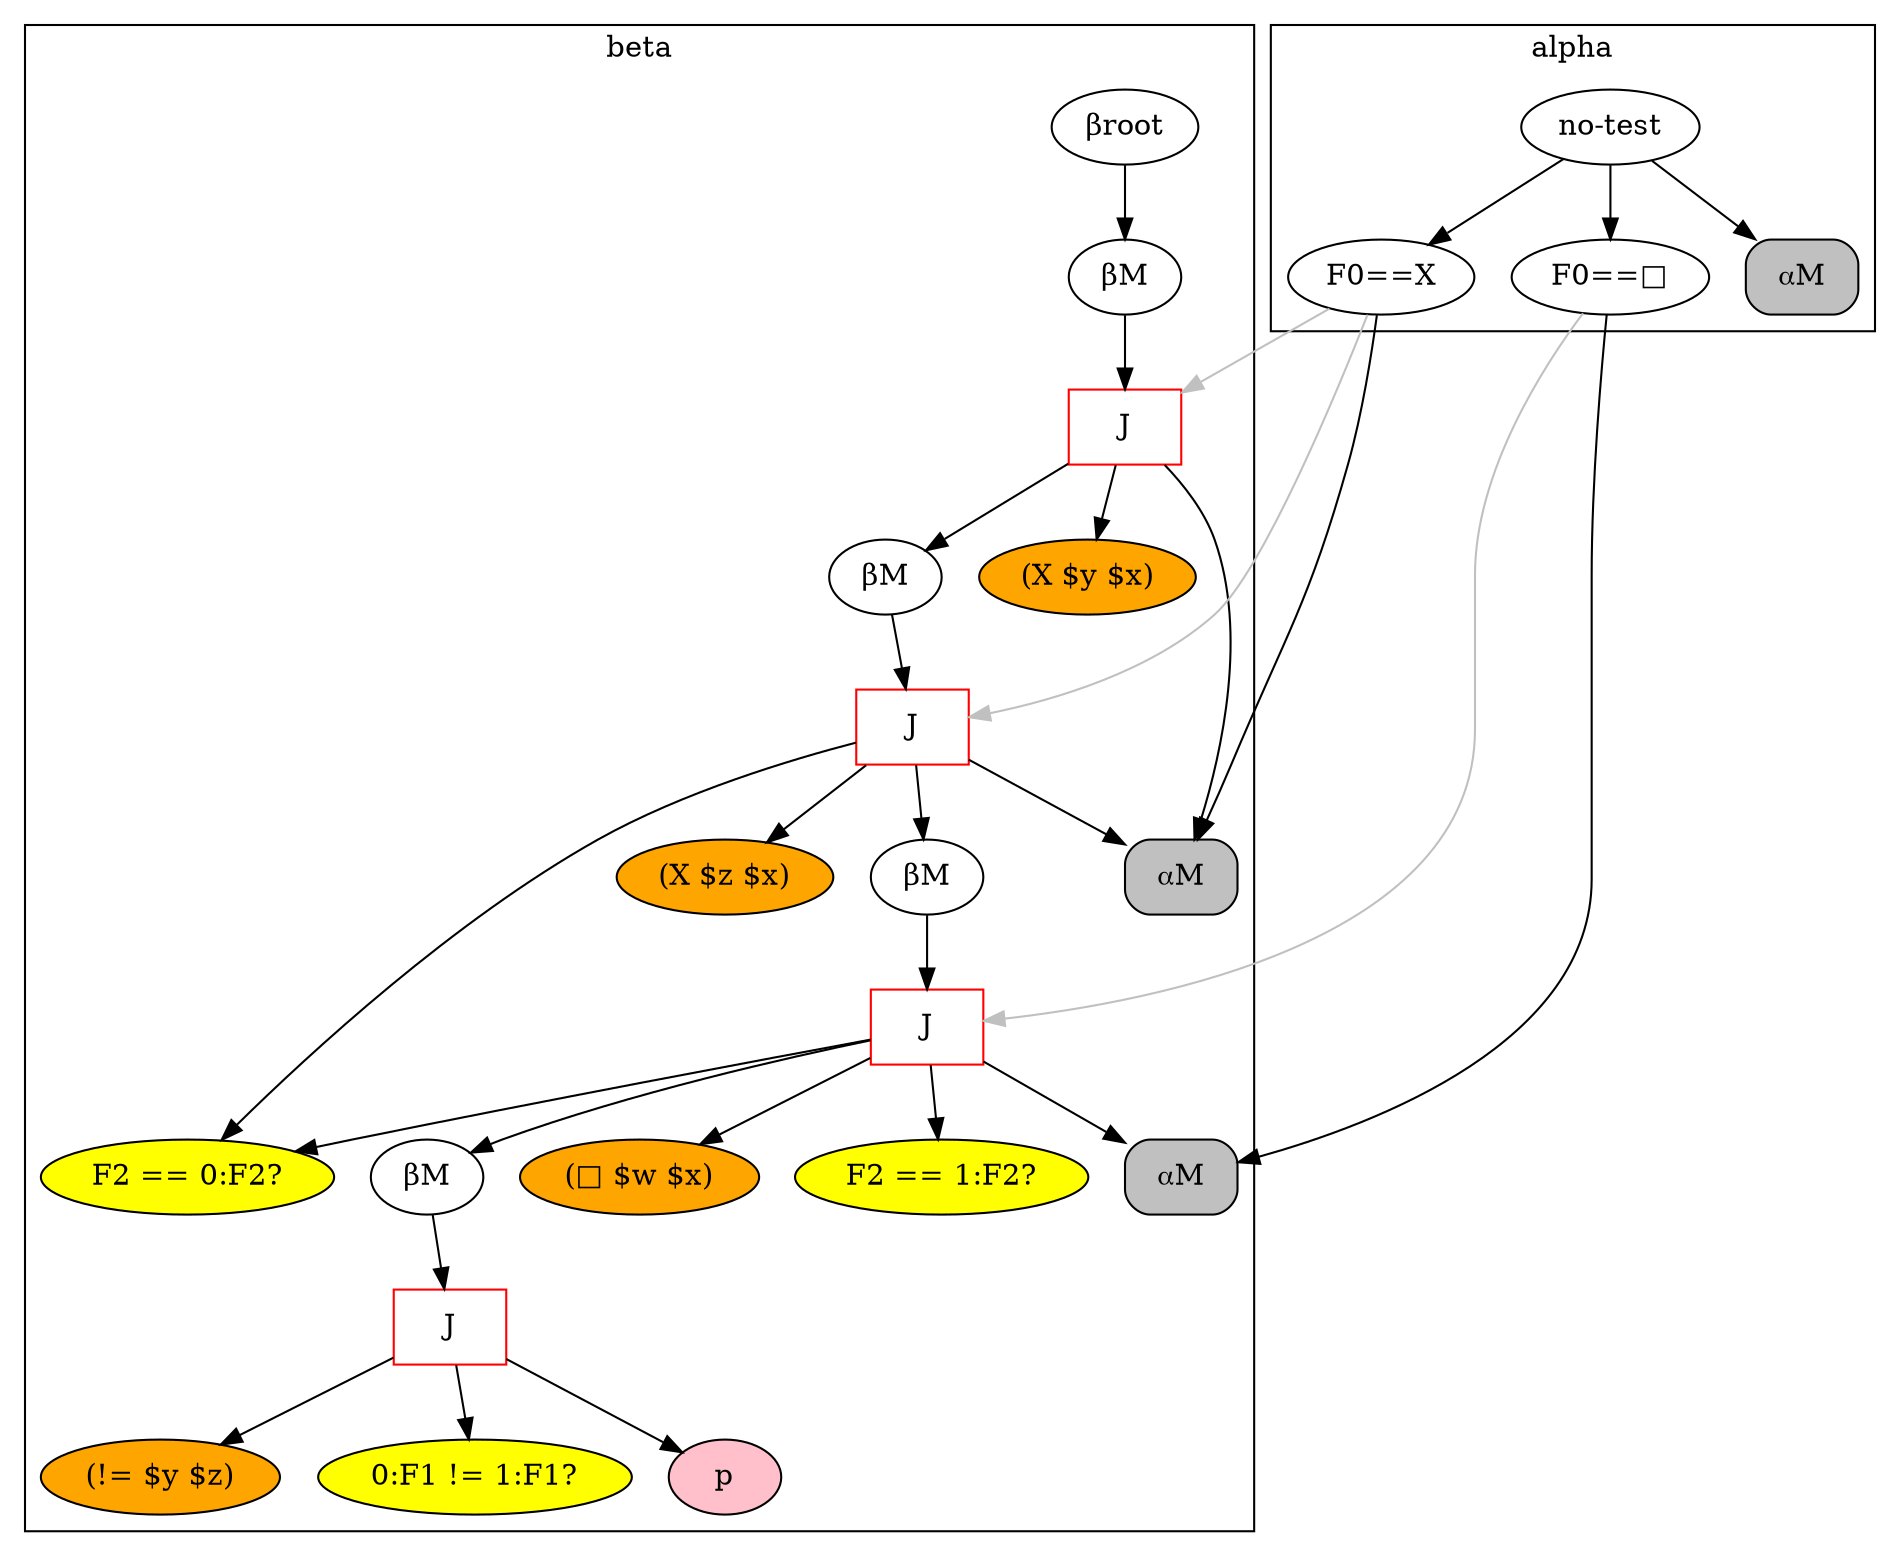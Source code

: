digraph {
	subgraph cluster_1 {
	label = beta
	"BetaNode 0x7f74b3a0a748" [label="βroot"];
	"BetaNode 0x7f74b3a0a748" -> "BetaMemory 0x7f74b3a07cf8";
	"BetaMemory 0x7f74b3a07cf8" [label="βM"];
	"BetaMemory 0x7f74b3a07cf8" -> "JoinNode 0x7f74b3a07dd8";
	"JoinNode 0x7f74b3a07dd8" [shape=box,color=red,label="J"];
	"JoinNode 0x7f74b3a07dd8" -> "⍺M:<rete.alpha.AlphaMemory object at 0x7f74b3a07da0>"
	"(X $y $x)" [style=filled,fillcolor=orange];
	"JoinNode 0x7f74b3a07dd8" -> "(X $y $x)"
	"JoinNode 0x7f74b3a07dd8" -> "BetaMemory 0x7f74b3a07e10";
	"BetaMemory 0x7f74b3a07e10" [label="βM"];
	"BetaMemory 0x7f74b3a07e10" -> "JoinNode 0x7f74b3a07e48";
	"JoinNode 0x7f74b3a07e48" [shape=box,color=red,label="J"];
	"JoinNode 0x7f74b3a07e48" -> "⍺M:<rete.alpha.AlphaMemory object at 0x7f74b3a07da0>"
	"(X $z $x)" [style=filled,fillcolor=orange];
	"JoinNode 0x7f74b3a07e48" -> "(X $z $x)"
	"F2 == 0:F2?" [style=filled,fillcolor=yellow];
	"JoinNode 0x7f74b3a07e48" -> "F2 == 0:F2?"
	"JoinNode 0x7f74b3a07e48" -> "BetaMemory 0x7f74b3a07e80";
	"BetaMemory 0x7f74b3a07e80" [label="βM"];
	"BetaMemory 0x7f74b3a07e80" -> "JoinNode 0x7f74b3a07fd0";
	"JoinNode 0x7f74b3a07fd0" [shape=box,color=red,label="J"];
	"JoinNode 0x7f74b3a07fd0" -> "⍺M:<rete.alpha.AlphaMemory object at 0x7f74b3a07f28>"
	"(□ $w $x)" [style=filled,fillcolor=orange];
	"JoinNode 0x7f74b3a07fd0" -> "(□ $w $x)"
	"F2 == 0:F2?" [style=filled,fillcolor=yellow];
	"JoinNode 0x7f74b3a07fd0" -> "F2 == 0:F2?"
	"F2 == 1:F2?" [style=filled,fillcolor=yellow];
	"JoinNode 0x7f74b3a07fd0" -> "F2 == 1:F2?"
	"JoinNode 0x7f74b3a07fd0" -> "BetaMemory 0x7f74b3a16048";
	"BetaMemory 0x7f74b3a16048" [label="βM"];
	"BetaMemory 0x7f74b3a16048" -> "JoinNode 0x7f74b3a16080";
	"JoinNode 0x7f74b3a16080" [shape=box,color=red,label="J"];
	"(!= $y $z)" [style=filled,fillcolor=orange];
	"JoinNode 0x7f74b3a16080" -> "(!= $y $z)"
	"0:F1 != 1:F1?" [style=filled,fillcolor=yellow];
	"JoinNode 0x7f74b3a16080" -> "0:F1 != 1:F1?"
	"JoinNode 0x7f74b3a16080" -> "PNode 0x7f74b3a07cc0";
	"PNode 0x7f74b3a07cc0" [style=filled,fillcolor=pink,label="p"];
	}
	subgraph cluster_0 {
	label = alpha
	"no-test" -> "F0==X";
	"F0==X" -> "⍺M:<rete.alpha.AlphaMemory object at 0x7f74b3a07da0>";
	"⍺M:<rete.alpha.AlphaMemory object at 0x7f74b3a07da0>" [shape=box, style="rounded,filled", label="⍺M", fillcolor=gray];
	"no-test" -> "F0==□";
	"F0==□" -> "⍺M:<rete.alpha.AlphaMemory object at 0x7f74b3a07f28>";
	"⍺M:<rete.alpha.AlphaMemory object at 0x7f74b3a07f28>" [shape=box, style="rounded,filled", label="⍺M", fillcolor=gray];
	"no-test" -> "⍺M:<rete.alpha.AlphaMemory object at 0x7f74b3a0a400>";
	"⍺M:<rete.alpha.AlphaMemory object at 0x7f74b3a0a400>" [shape=box, style="rounded,filled", label="⍺M", fillcolor=gray];
	}
	"F0==X" -> "JoinNode 0x7f74b3a07dd8" [color=gray];
	"F0==X" -> "JoinNode 0x7f74b3a07e48" [color=gray];
	"F0==□" -> "JoinNode 0x7f74b3a07fd0" [color=gray];
}